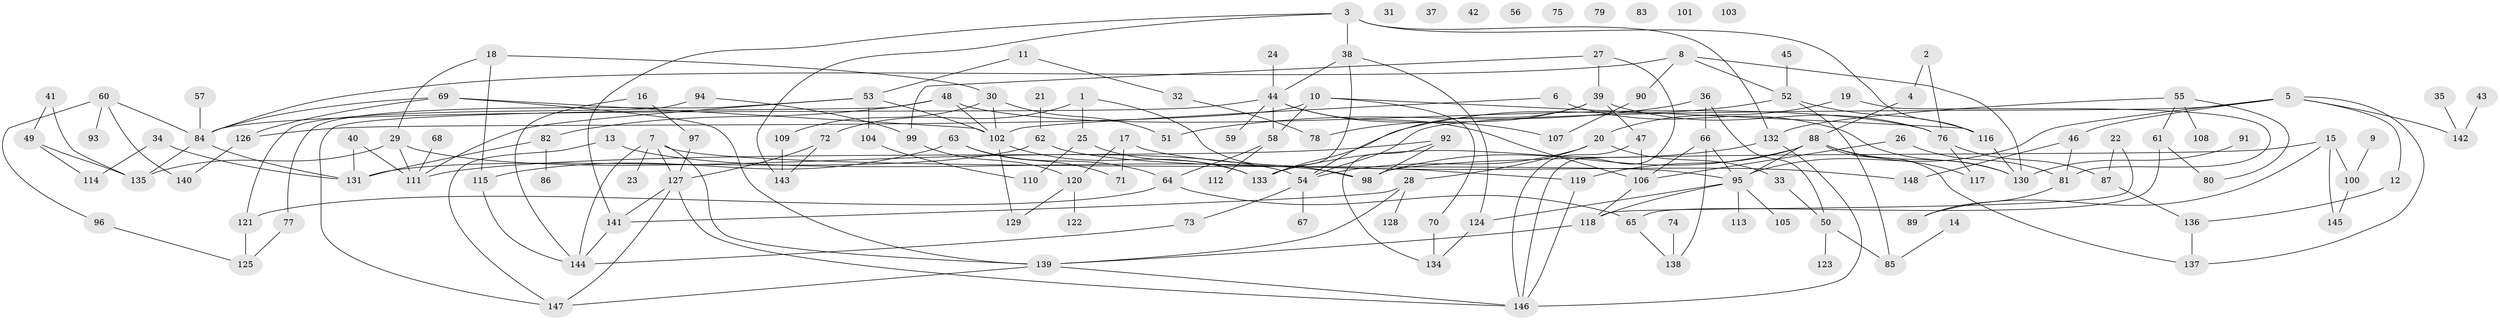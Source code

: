 // Generated by graph-tools (version 1.1) at 2025/00/03/09/25 03:00:51]
// undirected, 148 vertices, 210 edges
graph export_dot {
graph [start="1"]
  node [color=gray90,style=filled];
  1;
  2;
  3;
  4;
  5;
  6;
  7;
  8;
  9;
  10;
  11;
  12;
  13;
  14;
  15;
  16;
  17;
  18;
  19;
  20;
  21;
  22;
  23;
  24;
  25;
  26;
  27;
  28;
  29;
  30;
  31;
  32;
  33;
  34;
  35;
  36;
  37;
  38;
  39;
  40;
  41;
  42;
  43;
  44;
  45;
  46;
  47;
  48;
  49;
  50;
  51;
  52;
  53;
  54;
  55;
  56;
  57;
  58;
  59;
  60;
  61;
  62;
  63;
  64;
  65;
  66;
  67;
  68;
  69;
  70;
  71;
  72;
  73;
  74;
  75;
  76;
  77;
  78;
  79;
  80;
  81;
  82;
  83;
  84;
  85;
  86;
  87;
  88;
  89;
  90;
  91;
  92;
  93;
  94;
  95;
  96;
  97;
  98;
  99;
  100;
  101;
  102;
  103;
  104;
  105;
  106;
  107;
  108;
  109;
  110;
  111;
  112;
  113;
  114;
  115;
  116;
  117;
  118;
  119;
  120;
  121;
  122;
  123;
  124;
  125;
  126;
  127;
  128;
  129;
  130;
  131;
  132;
  133;
  134;
  135;
  136;
  137;
  138;
  139;
  140;
  141;
  142;
  143;
  144;
  145;
  146;
  147;
  148;
  1 -- 25;
  1 -- 72;
  1 -- 98;
  2 -- 4;
  2 -- 76;
  3 -- 38;
  3 -- 116;
  3 -- 132;
  3 -- 141;
  3 -- 143;
  4 -- 88;
  5 -- 12;
  5 -- 46;
  5 -- 54;
  5 -- 95;
  5 -- 137;
  5 -- 142;
  6 -- 102;
  6 -- 130;
  7 -- 23;
  7 -- 95;
  7 -- 127;
  7 -- 139;
  7 -- 144;
  8 -- 52;
  8 -- 84;
  8 -- 90;
  8 -- 130;
  9 -- 100;
  10 -- 58;
  10 -- 70;
  10 -- 116;
  10 -- 126;
  11 -- 32;
  11 -- 53;
  12 -- 136;
  13 -- 98;
  13 -- 147;
  14 -- 85;
  15 -- 89;
  15 -- 98;
  15 -- 100;
  15 -- 145;
  16 -- 97;
  16 -- 144;
  17 -- 71;
  17 -- 120;
  17 -- 148;
  18 -- 29;
  18 -- 30;
  18 -- 115;
  19 -- 20;
  19 -- 81;
  20 -- 28;
  20 -- 33;
  20 -- 54;
  21 -- 62;
  22 -- 87;
  22 -- 118;
  24 -- 44;
  25 -- 110;
  25 -- 133;
  26 -- 81;
  26 -- 106;
  27 -- 39;
  27 -- 99;
  27 -- 146;
  28 -- 128;
  28 -- 139;
  28 -- 141;
  29 -- 54;
  29 -- 111;
  29 -- 135;
  30 -- 51;
  30 -- 102;
  30 -- 109;
  32 -- 78;
  33 -- 50;
  34 -- 114;
  34 -- 131;
  35 -- 142;
  36 -- 50;
  36 -- 51;
  36 -- 66;
  38 -- 44;
  38 -- 124;
  38 -- 133;
  39 -- 47;
  39 -- 54;
  39 -- 76;
  39 -- 78;
  40 -- 111;
  40 -- 131;
  41 -- 49;
  41 -- 135;
  43 -- 142;
  44 -- 58;
  44 -- 59;
  44 -- 84;
  44 -- 106;
  44 -- 107;
  45 -- 52;
  46 -- 81;
  46 -- 148;
  47 -- 106;
  47 -- 146;
  48 -- 76;
  48 -- 82;
  48 -- 102;
  48 -- 147;
  49 -- 114;
  49 -- 135;
  50 -- 85;
  50 -- 123;
  52 -- 85;
  52 -- 116;
  52 -- 133;
  53 -- 77;
  53 -- 102;
  53 -- 104;
  53 -- 111;
  54 -- 67;
  54 -- 73;
  55 -- 61;
  55 -- 80;
  55 -- 108;
  55 -- 132;
  57 -- 84;
  58 -- 64;
  58 -- 112;
  60 -- 84;
  60 -- 93;
  60 -- 96;
  60 -- 140;
  61 -- 65;
  61 -- 80;
  62 -- 119;
  62 -- 131;
  63 -- 64;
  63 -- 71;
  63 -- 115;
  64 -- 65;
  64 -- 121;
  65 -- 138;
  66 -- 95;
  66 -- 106;
  66 -- 138;
  68 -- 111;
  69 -- 84;
  69 -- 102;
  69 -- 126;
  69 -- 139;
  70 -- 134;
  72 -- 127;
  72 -- 143;
  73 -- 144;
  74 -- 138;
  76 -- 87;
  76 -- 117;
  77 -- 125;
  81 -- 89;
  82 -- 86;
  82 -- 131;
  84 -- 131;
  84 -- 135;
  87 -- 136;
  88 -- 95;
  88 -- 98;
  88 -- 117;
  88 -- 119;
  88 -- 130;
  88 -- 137;
  90 -- 107;
  91 -- 130;
  92 -- 98;
  92 -- 111;
  92 -- 134;
  94 -- 99;
  94 -- 121;
  95 -- 105;
  95 -- 113;
  95 -- 118;
  95 -- 124;
  96 -- 125;
  97 -- 127;
  99 -- 120;
  100 -- 145;
  102 -- 129;
  102 -- 133;
  104 -- 110;
  106 -- 118;
  109 -- 143;
  115 -- 144;
  116 -- 130;
  118 -- 139;
  119 -- 146;
  120 -- 122;
  120 -- 129;
  121 -- 125;
  124 -- 134;
  126 -- 140;
  127 -- 141;
  127 -- 146;
  127 -- 147;
  132 -- 133;
  132 -- 146;
  136 -- 137;
  139 -- 146;
  139 -- 147;
  141 -- 144;
}
